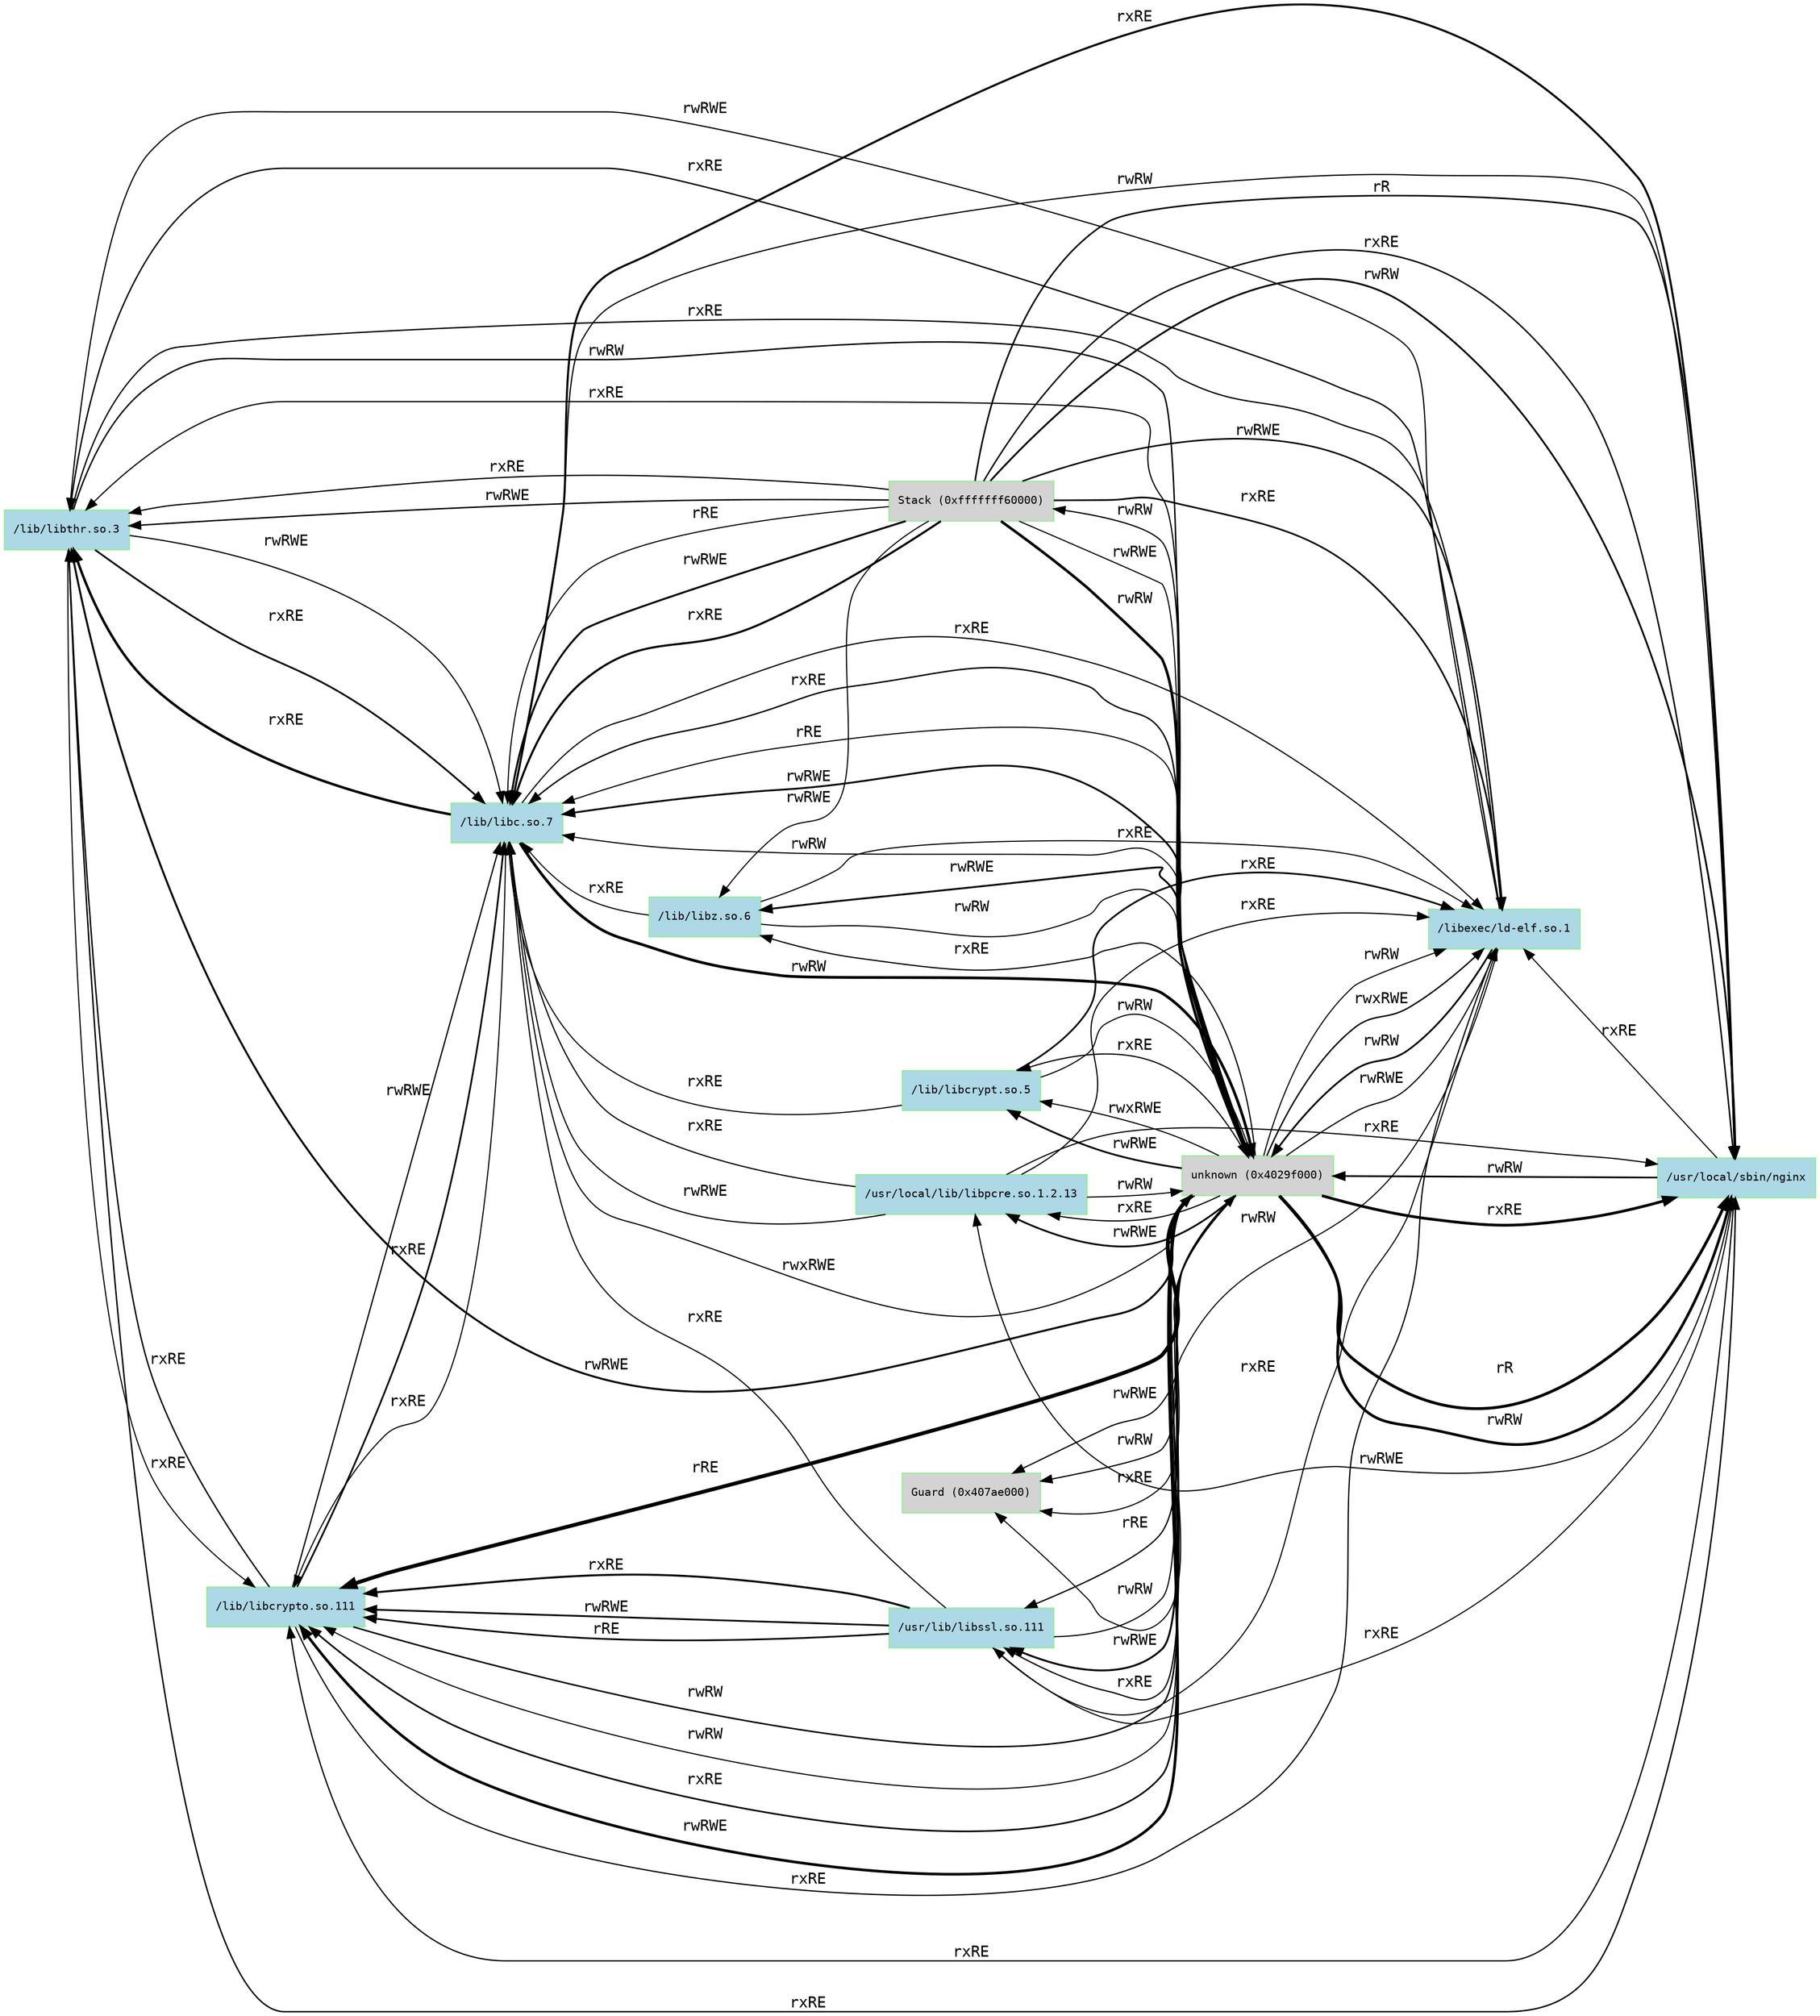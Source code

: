 digraph G {
	graph [rankdir=RL]
	node [color=lightgreen fillcolor=lightblue fontname=Courier fontsize=10 style=filled]
	edge [fontname=Courier]
	node [fontname=Courier shape=record size="6,6"]
	"/usr/local/sbin/nginx" [label="/usr/local/sbin/nginx" fillcolor=lightblue]
	"/libexec/ld-elf.so.1" [label="/libexec/ld-elf.so.1" fillcolor=lightblue]
	"unknown (0x4029f000)" [label="unknown (0x4029f000)" fillcolor=lightgrey]
	"/lib/libthr.so.3" [label="/lib/libthr.so.3" fillcolor=lightblue]
	"/lib/libcrypt.so.5" [label="/lib/libcrypt.so.5" fillcolor=lightblue]
	"/usr/local/lib/libpcre.so.1.2.13" [label="/usr/local/lib/libpcre.so.1.2.13" fillcolor=lightblue]
	"/usr/lib/libssl.so.111" [label="/usr/lib/libssl.so.111" fillcolor=lightblue]
	"/lib/libcrypto.so.111" [label="/lib/libcrypto.so.111" fillcolor=lightblue]
	"Guard (0x407ae000)" [label="Guard (0x407ae000)" fillcolor=lightgrey]
	"/lib/libz.so.6" [label="/lib/libz.so.6" fillcolor=lightblue]
	"/lib/libc.so.7" [label="/lib/libc.so.7" fillcolor=lightblue]
	"Stack (0xfffffff60000)" [label="Stack (0xfffffff60000)" fillcolor=lightgrey]
	"/lib/libthr.so.3" -> "/usr/local/sbin/nginx" [label=rxRE penwidth=1.2787536009528282]
	"/usr/local/lib/libpcre.so.1.2.13" -> "/usr/local/sbin/nginx" [label=rxRE penwidth=1.041392685158225]
	"/lib/libc.so.7" -> "/usr/local/sbin/nginx" [label=rwRW penwidth=1.0791812460476244]
	"unknown (0x4029f000)" -> "/usr/local/sbin/nginx" [label=rR penwidth=2.6095944092251746]
	"unknown (0x4029f000)" -> "/usr/local/sbin/nginx" [label=rwRW penwidth=2.450249108319331]
	"unknown (0x4029f000)" -> "/usr/local/sbin/nginx" [label=rxRE penwidth=2.5118833609788407]
	"Stack (0xfffffff60000)" -> "/usr/local/sbin/nginx" [label=rwRW penwidth=1.6127838567197328]
	"Stack (0xfffffff60000)" -> "/usr/local/sbin/nginx" [label=rR penwidth=1.4149733479708162]
	"Stack (0xfffffff60000)" -> "/usr/local/sbin/nginx" [label=rxRE penwidth=1.3222192947339182]
	"/usr/local/sbin/nginx" -> "/libexec/ld-elf.so.1" [label=rxRE penwidth=1]
	"unknown (0x4029f000)" -> "/libexec/ld-elf.so.1" [label=rwRWE penwidth=1.0791812460476244]
	"/lib/libthr.so.3" -> "/libexec/ld-elf.so.1" [label=rxRE penwidth=1.1760912590556807]
	"/lib/libcrypt.so.5" -> "/libexec/ld-elf.so.1" [label=rxRE penwidth=1.5440680443502732]
	"/usr/local/lib/libpcre.so.1.2.13" -> "/libexec/ld-elf.so.1" [label=rxRE penwidth=1.041392685158225]
	"/usr/lib/libssl.so.111" -> "/libexec/ld-elf.so.1" [label=rxRE penwidth=1]
	"/lib/libcrypto.so.111" -> "/libexec/ld-elf.so.1" [label=rxRE penwidth=1.1139433523068363]
	"unknown (0x4029f000)" -> "/libexec/ld-elf.so.1" [label=rwRW penwidth=1]
	"/lib/libz.so.6" -> "/libexec/ld-elf.so.1" [label=rxRE penwidth=1]
	"/lib/libc.so.7" -> "/libexec/ld-elf.so.1" [label=rxRE penwidth=1.0791812460476244]
	"unknown (0x4029f000)" -> "/libexec/ld-elf.so.1" [label=rwxRWE penwidth=1.2787536009528282]
	"Stack (0xfffffff60000)" -> "/libexec/ld-elf.so.1" [label=rwRWE penwidth=1.4149733479708162]
	"Stack (0xfffffff60000)" -> "/libexec/ld-elf.so.1" [label=rxRE penwidth=1.4913616938342706]
	"/usr/local/sbin/nginx" -> "unknown (0x4029f000)" [label=rwRW penwidth=1.5440680443502732]
	"/libexec/ld-elf.so.1" -> "unknown (0x4029f000)" [label=rwRW penwidth=1.5910646070264967]
	"/lib/libthr.so.3" -> "unknown (0x4029f000)" [label=rwRW penwidth=1.2787536009528282]
	"/lib/libcrypt.so.5" -> "unknown (0x4029f000)" [label=rwRW penwidth=1]
	"/usr/local/lib/libpcre.so.1.2.13" -> "unknown (0x4029f000)" [label=rwRW penwidth=1]
	"/usr/lib/libssl.so.111" -> "unknown (0x4029f000)" [label=rwRW penwidth=1.041392685158225]
	"/lib/libcrypto.so.111" -> "unknown (0x4029f000)" [label=rwRW penwidth=1.3617278360175915]
	"/lib/libz.so.6" -> "unknown (0x4029f000)" [label=rwRW penwidth=1]
	"/lib/libc.so.7" -> "unknown (0x4029f000)" [label=rwRW penwidth=2.5065050324048386]
	"Stack (0xfffffff60000)" -> "unknown (0x4029f000)" [label=rwRWE penwidth=1]
	"Stack (0xfffffff60000)" -> "unknown (0x4029f000)" [label=rwRW penwidth=2.413299764081226]
	"/libexec/ld-elf.so.1" -> "/lib/libthr.so.3" [label=rwRWE penwidth=1.0791812460476244]
	"/libexec/ld-elf.so.1" -> "/lib/libthr.so.3" [label=rxRE penwidth=1.2552725051033053]
	"unknown (0x4029f000)" -> "/lib/libthr.so.3" [label=rxRE penwidth=1.0791812460476244]
	"/lib/libcrypto.so.111" -> "/lib/libthr.so.3" [label=rxRE penwidth=1.2552725051033053]
	"/lib/libc.so.7" -> "/lib/libthr.so.3" [label=rxRE penwidth=2.281033367247708]
	"unknown (0x4029f000)" -> "/lib/libthr.so.3" [label=rwRWE penwidth=1.7708520116421398]
	"Stack (0xfffffff60000)" -> "/lib/libthr.so.3" [label=rwRWE penwidth=1.2552725051033053]
	"Stack (0xfffffff60000)" -> "/lib/libthr.so.3" [label=rxRE penwidth=1.1139433523068363]
	"unknown (0x4029f000)" -> "/lib/libcrypt.so.5" [label=rxRE penwidth=1.0791812460476244]
	"unknown (0x4029f000)" -> "/lib/libcrypt.so.5" [label=rwxRWE penwidth=1]
	"unknown (0x4029f000)" -> "/lib/libcrypt.so.5" [label=rwRWE penwidth=1.6127838567197328]
	"/usr/local/sbin/nginx" -> "/usr/local/lib/libpcre.so.1.2.13" [label=rwRWE penwidth=1.041392685158225]
	"unknown (0x4029f000)" -> "/usr/local/lib/libpcre.so.1.2.13" [label=rxRE penwidth=1.0791812460476244]
	"unknown (0x4029f000)" -> "/usr/local/lib/libpcre.so.1.2.13" [label=rwRWE penwidth=1.6127838567197328]
	"/usr/local/sbin/nginx" -> "/usr/lib/libssl.so.111" [label=rxRE penwidth=1]
	"unknown (0x4029f000)" -> "/usr/lib/libssl.so.111" [label=rwRWE penwidth=1.7242758696007854]
	"unknown (0x4029f000)" -> "/usr/lib/libssl.so.111" [label=rxRE penwidth=1.1461280356782375]
	"unknown (0x4029f000)" -> "/usr/lib/libssl.so.111" [label=rRE penwidth=1.1760912590556807]
	"/usr/local/sbin/nginx" -> "/lib/libcrypto.so.111" [label=rxRE penwidth=1.1461280356782375]
	"/lib/libthr.so.3" -> "/lib/libcrypto.so.111" [label=rxRE penwidth=1]
	"/usr/lib/libssl.so.111" -> "/lib/libcrypto.so.111" [label=rxRE penwidth=1.8061799739838826]
	"/usr/lib/libssl.so.111" -> "/lib/libcrypto.so.111" [label=rwRWE penwidth=1.5563025007672848]
	"/usr/lib/libssl.so.111" -> "/lib/libcrypto.so.111" [label=rRE penwidth=1.531478917042253]
	"/lib/libc.so.7" -> "/lib/libcrypto.so.111" [label=rxRE penwidth=1]
	"unknown (0x4029f000)" -> "/lib/libcrypto.so.111" [label=rwRW penwidth=1]
	"unknown (0x4029f000)" -> "/lib/libcrypto.so.111" [label=rxRE penwidth=1.4771212547196604]
	"unknown (0x4029f000)" -> "/lib/libcrypto.so.111" [label=rwRWE penwidth=2.43775056282036]
	"unknown (0x4029f000)" -> "/lib/libcrypto.so.111" [label=rRE penwidth=3.4302363534111096]
	"/libexec/ld-elf.so.1" -> "Guard (0x407ae000)" [label=rwRW penwidth=1]
	"unknown (0x4029f000)" -> "Guard (0x407ae000)" [label=rxRE penwidth=1]
	"unknown (0x4029f000)" -> "Guard (0x407ae000)" [label=rwRWE penwidth=1.1139433523068363]
	"unknown (0x4029f000)" -> "Guard (0x407ae000)" [label=rwRW penwidth=1.0791812460476244]
	"unknown (0x4029f000)" -> "/lib/libz.so.6" [label=rxRE penwidth=1.0791812460476244]
	"unknown (0x4029f000)" -> "/lib/libz.so.6" [label=rwRWE penwidth=1.653212513775341]
	"Stack (0xfffffff60000)" -> "/lib/libz.so.6" [label=rwRWE penwidth=1]
	"/usr/local/sbin/nginx" -> "/lib/libc.so.7" [label=rxRE penwidth=1.8512583487190701]
	"unknown (0x4029f000)" -> "/lib/libc.so.7" [label=rwxRWE penwidth=1.041392685158225]
	"/lib/libthr.so.3" -> "/lib/libc.so.7" [label=rwRWE penwidth=1.0791812460476244]
	"/lib/libthr.so.3" -> "/lib/libc.so.7" [label=rxRE penwidth=1.5910646070264967]
	"/lib/libcrypt.so.5" -> "/lib/libc.so.7" [label=rxRE penwidth=1]
	"/usr/local/lib/libpcre.so.1.2.13" -> "/lib/libc.so.7" [label=rwRWE penwidth=1.041392685158225]
	"/usr/local/lib/libpcre.so.1.2.13" -> "/lib/libc.so.7" [label=rxRE penwidth=1.0791812460476244]
	"/usr/lib/libssl.so.111" -> "/lib/libc.so.7" [label=rxRE penwidth=1.041392685158225]
	"/lib/libcrypto.so.111" -> "/lib/libc.so.7" [label=rwRWE penwidth=1.1461280356782375]
	"/lib/libcrypto.so.111" -> "/lib/libc.so.7" [label=rxRE penwidth=1.5440680443502732]
	"/lib/libz.so.6" -> "/lib/libc.so.7" [label=rxRE penwidth=1]
	"unknown (0x4029f000)" -> "/lib/libc.so.7" [label=rwRW penwidth=1]
	"unknown (0x4029f000)" -> "/lib/libc.so.7" [label=rxRE penwidth=1.2787536009528282]
	"unknown (0x4029f000)" -> "/lib/libc.so.7" [label=rRE penwidth=1]
	"unknown (0x4029f000)" -> "/lib/libc.so.7" [label=rwRWE penwidth=1.6434526764861848]
	"Stack (0xfffffff60000)" -> "/lib/libc.so.7" [label=rRE penwidth=1]
	"Stack (0xfffffff60000)" -> "/lib/libc.so.7" [label=rwRWE penwidth=1.74036268949424]
	"Stack (0xfffffff60000)" -> "/lib/libc.so.7" [label=rxRE penwidth=1.880813592280786]
	"unknown (0x4029f000)" -> "Stack (0xfffffff60000)" [label=rwRW penwidth=1.1139433523068363]
}
